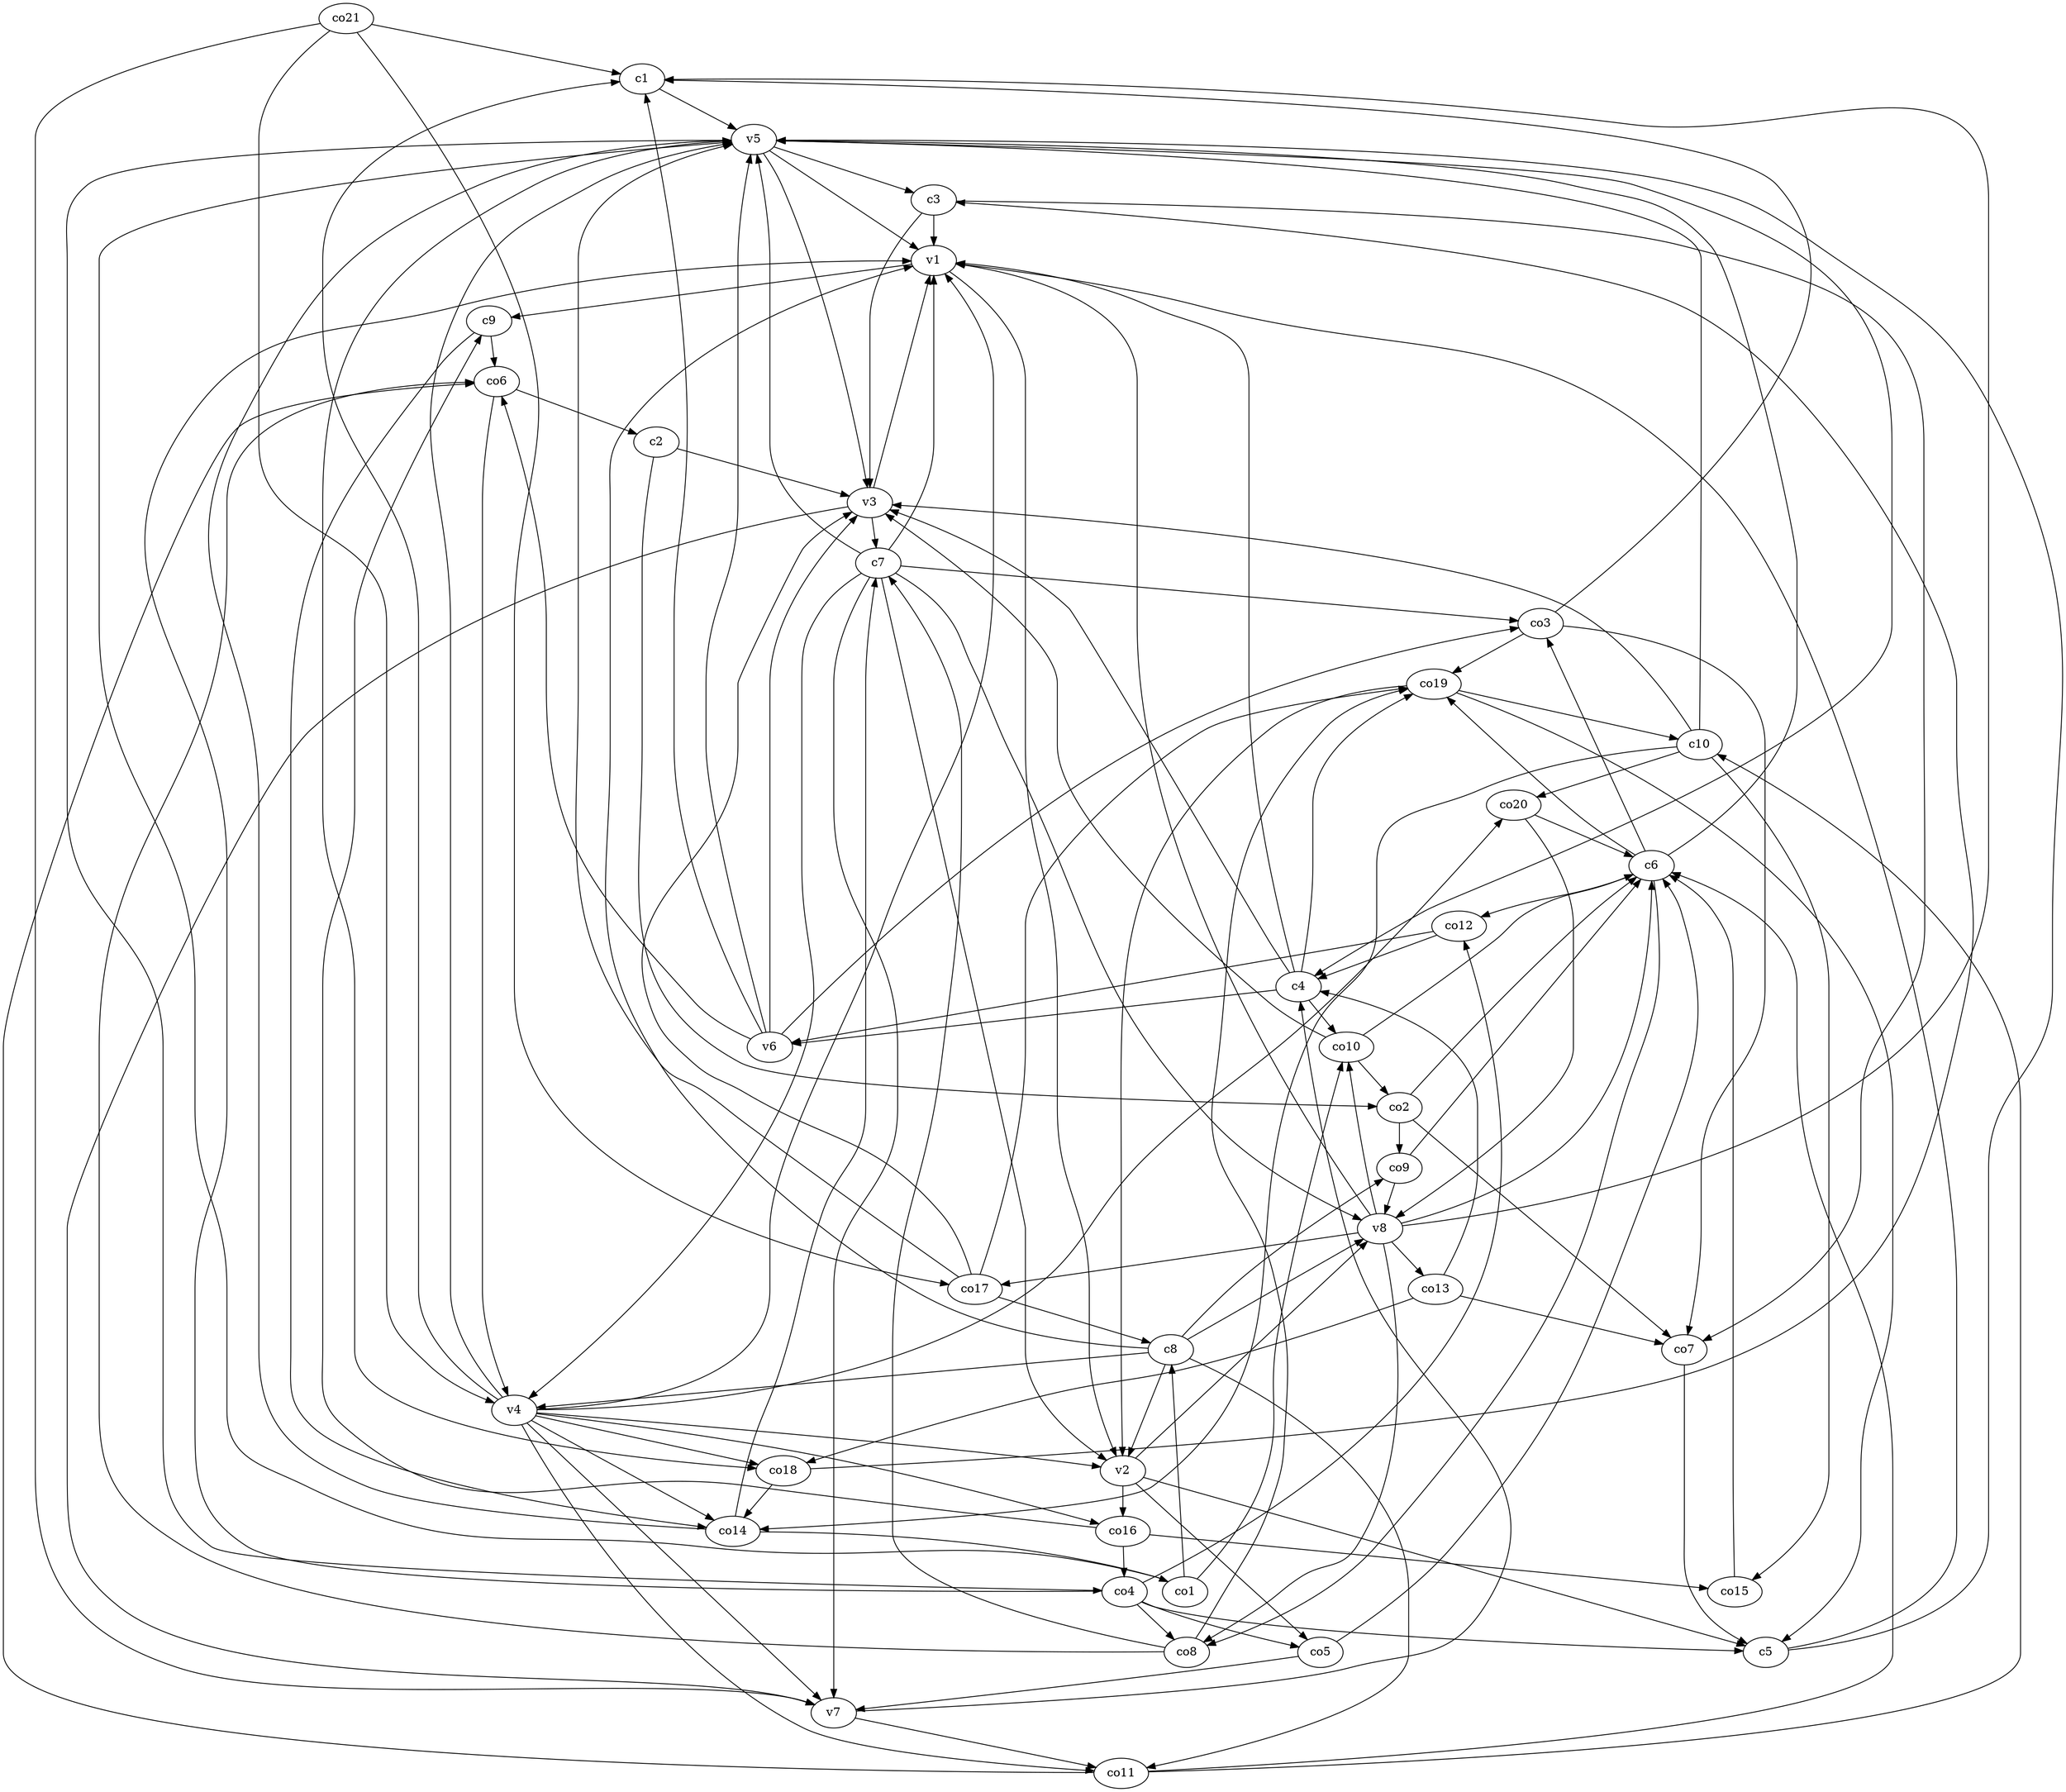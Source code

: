 strict digraph  {
c1;
c2;
c3;
c4;
c5;
c6;
c7;
c8;
c9;
c10;
v1;
v2;
v3;
v4;
v5;
v6;
v7;
v8;
co1;
co2;
co3;
co4;
co5;
co6;
co7;
co8;
co9;
co10;
co11;
co12;
co13;
co14;
co15;
co16;
co17;
co18;
co19;
co20;
co21;
c1 -> v5  [weight=1];
c2 -> co2  [weight=1];
c2 -> v3  [weight=1];
c3 -> v3  [weight=1];
c3 -> co7  [weight=1];
c3 -> v1  [weight=1];
c4 -> co10  [weight=1];
c4 -> co19  [weight=1];
c4 -> v1  [weight=1];
c4 -> v6  [weight=1];
c4 -> v3  [weight=1];
c5 -> v1  [weight=1];
c5 -> v5  [weight=1];
c6 -> co12  [weight=1];
c6 -> co19  [weight=1];
c6 -> v5  [weight=1];
c6 -> co8  [weight=1];
c6 -> co3  [weight=1];
c7 -> v1  [weight=1];
c7 -> v8  [weight=1];
c7 -> v2  [weight=1];
c7 -> v4  [weight=1];
c7 -> v5  [weight=1];
c7 -> co3  [weight=1];
c7 -> v7  [weight=1];
c8 -> v8  [weight=1];
c8 -> co11  [weight=1];
c8 -> v2  [weight=1];
c8 -> co9  [weight=1];
c8 -> v1  [weight=1];
c8 -> v4  [weight=1];
c9 -> co6  [weight=1];
c9 -> co14  [weight=1];
c10 -> v3  [weight=1];
c10 -> v5  [weight=1];
c10 -> co15  [weight=1];
c10 -> co14  [weight=1];
c10 -> co20  [weight=1];
v1 -> c9  [weight=1];
v1 -> v2  [weight=1];
v2 -> c5  [weight=1];
v2 -> v8  [weight=1];
v2 -> co16  [weight=1];
v2 -> co5  [weight=1];
v3 -> c7  [weight=1];
v3 -> v7  [weight=1];
v3 -> v1  [weight=1];
v4 -> c1  [weight=1];
v4 -> co11  [weight=1];
v4 -> v2  [weight=1];
v4 -> co18  [weight=1];
v4 -> v5  [weight=1];
v4 -> v7  [weight=1];
v4 -> v1  [weight=1];
v4 -> co14  [weight=1];
v4 -> co20  [weight=1];
v4 -> co16  [weight=1];
v5 -> c3  [weight=1];
v5 -> c4  [weight=1];
v5 -> v3  [weight=1];
v5 -> v1  [weight=1];
v5 -> co18  [weight=1];
v5 -> co4  [weight=1];
v6 -> c1  [weight=1];
v6 -> v5  [weight=1];
v6 -> v3  [weight=1];
v6 -> co6  [weight=1];
v6 -> co3  [weight=1];
v7 -> c4  [weight=1];
v7 -> co11  [weight=1];
v8 -> c6  [weight=1];
v8 -> c1  [weight=1];
v8 -> co10  [weight=1];
v8 -> co8  [weight=1];
v8 -> v1  [weight=1];
v8 -> co13  [weight=1];
v8 -> co17  [weight=1];
co1 -> c8  [weight=1];
co1 -> co10  [weight=1];
co1 -> v5  [weight=1];
co2 -> c6  [weight=1];
co2 -> co9  [weight=1];
co2 -> co7  [weight=1];
co3 -> c1  [weight=1];
co3 -> co7  [weight=1];
co3 -> co19  [weight=1];
co4 -> c5  [weight=1];
co4 -> co5  [weight=1];
co4 -> v1  [weight=1];
co4 -> co12  [weight=1];
co4 -> co8  [weight=1];
co5 -> c6  [weight=1];
co5 -> v7  [weight=1];
co6 -> c2  [weight=1];
co6 -> v4  [weight=1];
co7 -> c5  [weight=1];
co8 -> c7  [weight=1];
co8 -> co6  [weight=1];
co8 -> co19  [weight=1];
co9 -> c6  [weight=1];
co9 -> v8  [weight=1];
co10 -> c6  [weight=1];
co10 -> v3  [weight=1];
co10 -> co2  [weight=1];
co11 -> c10  [weight=1];
co11 -> c6  [weight=1];
co11 -> co6  [weight=1];
co12 -> c4  [weight=1];
co12 -> v6  [weight=1];
co13 -> c4  [weight=1];
co13 -> co18  [weight=1];
co13 -> co7  [weight=1];
co14 -> c7  [weight=1];
co14 -> v5  [weight=1];
co14 -> co1  [weight=1];
co15 -> c6  [weight=1];
co16 -> c9  [weight=1];
co16 -> co15  [weight=1];
co16 -> co4  [weight=1];
co17 -> c8  [weight=1];
co17 -> v3  [weight=1];
co17 -> co19  [weight=1];
co17 -> v5  [weight=1];
co18 -> c3  [weight=1];
co18 -> co14  [weight=1];
co19 -> c5  [weight=1];
co19 -> c10  [weight=1];
co19 -> v2  [weight=1];
co20 -> c6  [weight=1];
co20 -> v8  [weight=1];
co21 -> c1  [weight=1];
co21 -> v7  [weight=1];
co21 -> v4  [weight=1];
co21 -> co17  [weight=1];
}
